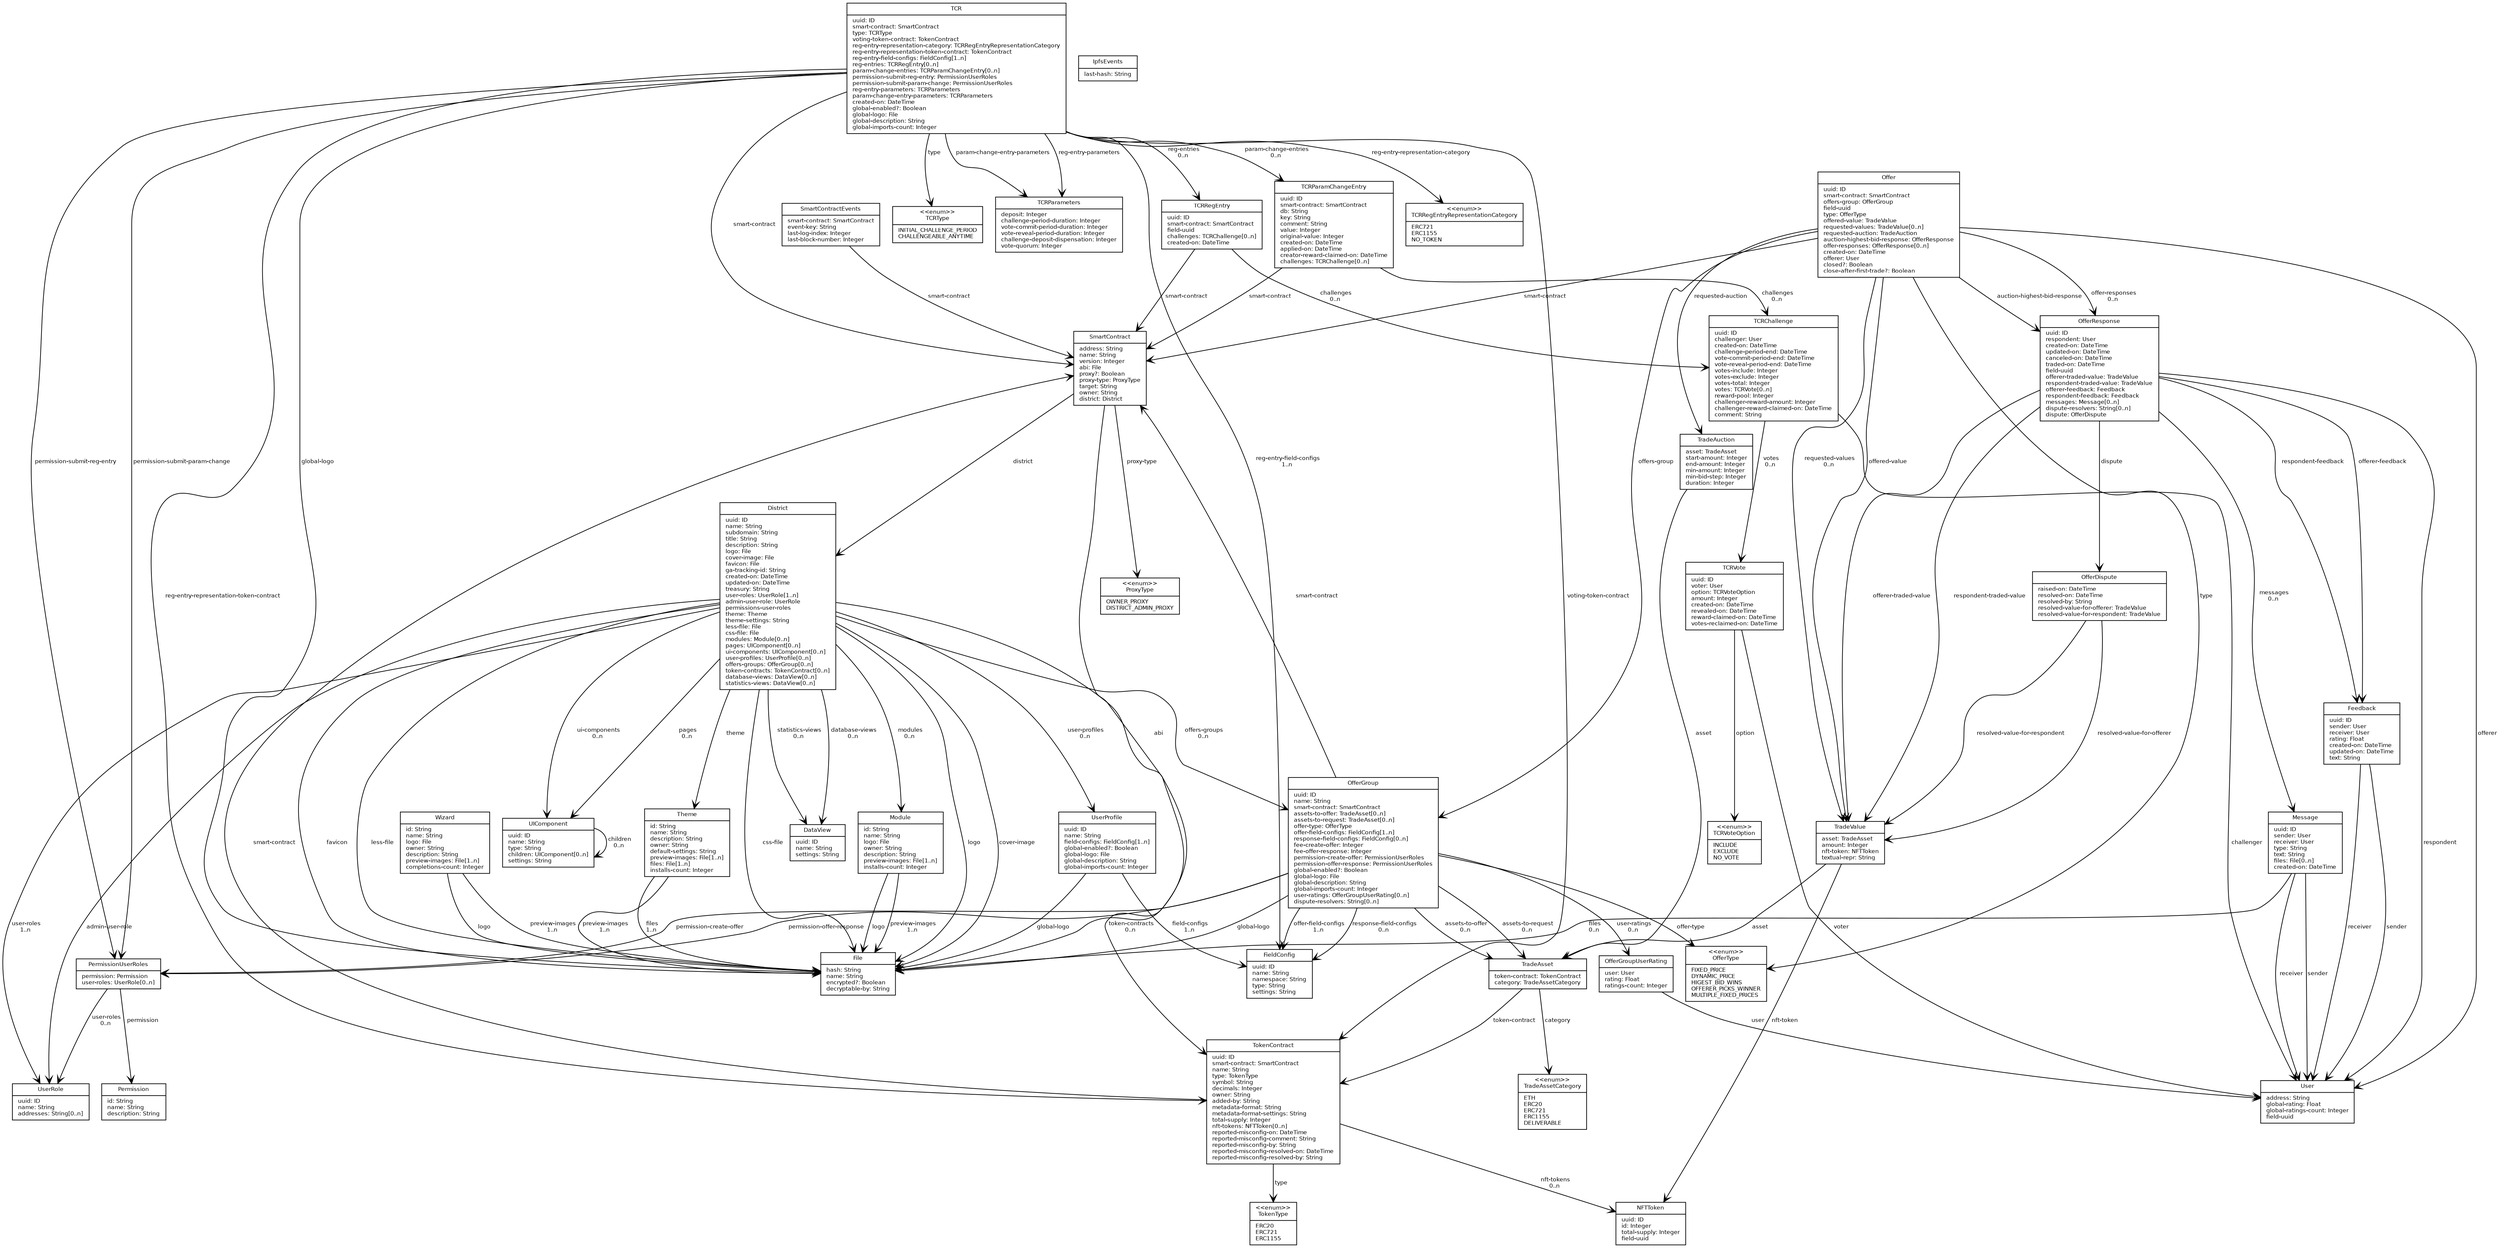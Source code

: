 digraph G {
  fontname = "Bitstream Vera Sans"
  fontsize = 8
  dpi = 300

  node [
    fontname = "Bitstream Vera Sans"
    fontsize = 8
    shape = "record"
  ]

  edge [
    fontname = "Bitstream Vera Sans"
    fontsize = 8
    arrowhead = "open"
    labelangle = 45
    labeldistance = 1.1
  ]
User [label="{User|address: String\lglobal-rating: Float\lglobal-ratings-count: Integer\lfield-uuid\l}";]
PermissionUserRoles [label="{PermissionUserRoles|permission: Permission\luser-roles: UserRole[0..n]\l}";]
ProxyType [label="{\<\<enum\>\>\nProxyType|OWNER_PROXY\lDISTRICT_ADMIN_PROXY\l}";]
TCRChallenge [label="{TCRChallenge|uuid: ID\lchallenger: User\lcreated-on: DateTime\lchallenge-period-end: DateTime\lvote-commit-period-end: DateTime\lvote-reveal-period-end: DateTime\lvotes-include: Integer\lvotes-exclude: Integer\lvotes-total: Integer\lvotes: TCRVote[0..n]\lreward-pool: Integer\lchallenger-reward-amount: Integer\lchallenger-reward-claimed-on: DateTime\lcomment: String\l}";]
TCRVoteOption [label="{\<\<enum\>\>\nTCRVoteOption|INCLUDE\lEXCLUDE\lNO_VOTE\l}";]
Theme [label="{Theme|id: String\lname: String\ldescription: String\lowner: String\ldefault-settings: String\lpreview-images: File[1..n]\lfiles: File[1..n]\linstalls-count: Integer\l}";]
Permission [label="{Permission|id: String\lname: String\ldescription: String\l}";]
TradeAsset [label="{TradeAsset|token-contract: TokenContract\lcategory: TradeAssetCategory\l}";]
UIComponent [label="{UIComponent|uuid: ID\lname: String\ltype: String\lchildren: UIComponent[0..n]\lsettings: String\l}";]
UserRole [label="{UserRole|uuid: ID\lname: String\laddresses: String[0..n]\l}";]
SmartContract [label="{SmartContract|address: String\lname: String\lversion: Integer\labi: File\lproxy?: Boolean\lproxy-type: ProxyType\ltarget: String\lowner: String\ldistrict: District\l}";]
TCRRegEntry [label="{TCRRegEntry|uuid: ID\lsmart-contract: SmartContract\lfield-uuid\lchallenges: TCRChallenge[0..n]\lcreated-on: DateTime\l}";]
TCR [label="{TCR|uuid: ID\lsmart-contract: SmartContract\ltype: TCRType\lvoting-token-contract: TokenContract\lreg-entry-representation-category: TCRRegEntryRepresentationCategory\lreg-entry-representation-token-contract: TokenContract\lreg-entry-field-configs: FieldConfig[1..n]\lreg-entries: TCRRegEntry[0..n]\lparam-change-entries: TCRParamChangeEntry[0..n]\lpermission-submit-reg-entry: PermissionUserRoles\lpermission-submit-param-change: PermissionUserRoles\lreg-entry-parameters: TCRParameters\lparam-change-entry-parameters: TCRParameters\lcreated-on: DateTime\lglobal-enabled?: Boolean\lglobal-logo: File\lglobal-description: String\lglobal-imports-count: Integer\l}";]
SmartContractEvents [label="{SmartContractEvents|smart-contract: SmartContract\levent-key: String\llast-log-index: Integer\llast-block-number: Integer\l}";]
Offer [label="{Offer|uuid: ID\lsmart-contract: SmartContract\loffers-group: OfferGroup\lfield-uuid\ltype: OfferType\loffered-value: TradeValue\lrequested-values: TradeValue[0..n]\lrequested-auction: TradeAuction\lauction-highest-bid-response: OfferResponse\loffer-responses: OfferResponse[0..n]\lcreated-on: DateTime\lofferer: User\lclosed?: Boolean\lclose-after-first-trade?: Boolean\l}";]
TCRParamChangeEntry [label="{TCRParamChangeEntry|uuid: ID\lsmart-contract: SmartContract\ldb: String\lkey: String\lcomment: String\lvalue: Integer\loriginal-value: Integer\lcreated-on: DateTime\lapplied-on: DateTime\lcreator-reward-claimed-on: DateTime\lchallenges: TCRChallenge[0..n]\l}";]
Module [label="{Module|id: String\lname: String\llogo: File\lowner: String\ldescription: String\lpreview-images: File[1..n]\linstalls-count: Integer\l}";]
NFTToken [label="{NFTToken|uuid: ID\lid: Integer\ltotal-supply: Integer\lfield-uuid\l}";]
TradeValue [label="{TradeValue|asset: TradeAsset\lamount: Integer\lnft-token: NFTToken\ltextual-repr: String\l}";]
OfferGroup [label="{OfferGroup|uuid: ID\lname: String\lsmart-contract: SmartContract\lassets-to-offer: TradeAsset[0..n]\lassets-to-request: TradeAsset[0..n]\loffer-type: OfferType\loffer-field-configs: FieldConfig[1..n]\lresponse-field-configs: FieldConfig[0..n]\lfee-create-offer: Integer\lfee-offer-response: Integer\lpermission-create-offer: PermissionUserRoles\lpermission-offer-response: PermissionUserRoles\lglobal-enabled?: Boolean\lglobal-logo: File\lglobal-description: String\lglobal-imports-count: Integer\luser-ratings: OfferGroupUserRating[0..n]\ldispute-resolvers: String[0..n]\l}";]
TokenType [label="{\<\<enum\>\>\nTokenType|ERC20\lERC721\lERC1155\l}";]
FieldConfig [label="{FieldConfig|uuid: ID\lname: String\lnamespace: String\ltype: String\lsettings: String\l}";]
Wizard [label="{Wizard|id: String\lname: String\llogo: File\lowner: String\ldescription: String\lpreview-images: File[1..n]\lcompletions-count: Integer\l}";]
TCRType [label="{\<\<enum\>\>\nTCRType|INITIAL_CHALLENGE_PERIOD\lCHALLENGEABLE_ANYTIME\l}";]
Message [label="{Message|uuid: ID\lsender: User\lreceiver: User\ltype: String\ltext: String\lfiles: File[0..n]\lcreated-on: DateTime\l}";]
DataView [label="{DataView|uuid: ID\lname: String\lsettings: String\l}";]
TCRParameters [label="{TCRParameters|deposit: Integer\lchallenge-period-duration: Integer\lvote-commit-period-duration: Integer\lvote-reveal-period-duration: Integer\lchallenge-deposit-dispensation: Integer\lvote-quorum: Integer\l}";]
IpfsEvents [label="{IpfsEvents|last-hash: String\l}";]
UserProfile [label="{UserProfile|uuid: ID\lname: String\lfield-configs: FieldConfig[1..n]\lglobal-enabled?: Boolean\lglobal-logo: File\lglobal-description: String\lglobal-imports-count: Integer\l}";]
Feedback [label="{Feedback|uuid: ID\lsender: User\lreceiver: User\lrating: Float\lcreated-on: DateTime\lupdated-on: DateTime\ltext: String\l}";]
TokenContract [label="{TokenContract|uuid: ID\lsmart-contract: SmartContract\lname: String\ltype: TokenType\lsymbol: String\ldecimals: Integer\lowner: String\ladded-by: String\lmetadata-format: String\lmetadata-format-settings: String\ltotal-supply: Integer\lnft-tokens: NFTToken[0..n]\lreported-misconfig-on: DateTime\lreported-misconfig-comment: String\lreported-misconfig-by: String\lreported-misconfig-resolved-on: DateTime\lreported-misconfig-resolved-by: String\l}";]
TradeAuction [label="{TradeAuction|asset: TradeAsset\lstart-amount: Integer\lend-amount: Integer\lmin-amount: Integer\lmin-bid-step: Integer\lduration: Integer\l}";]
OfferDispute [label="{OfferDispute|raised-on: DateTime\lresolved-on: DateTime\lresolved-by: String\lresolved-value-for-offerer: TradeValue\lresolved-value-for-respondent: TradeValue\l}";]
OfferResponse [label="{OfferResponse|uuid: ID\lrespondent: User\lcreated-on: DateTime\lupdated-on: DateTime\lcanceled-on: DateTime\ltraded-on: DateTime\lfield-uuid\lofferer-traded-value: TradeValue\lrespondent-traded-value: TradeValue\lofferer-feedback: Feedback\lrespondent-feedback: Feedback\lmessages: Message[0..n]\ldispute-resolvers: String[0..n]\ldispute: OfferDispute\l}";]
District [label="{District|uuid: ID\lname: String\lsubdomain: String\ltitle: String\ldescription: String\llogo: File\lcover-image: File\lfavicon: File\lga-tracking-id: String\lcreated-on: DateTime\lupdated-on: DateTime\ltreasury: String\luser-roles: UserRole[1..n]\ladmin-user-role: UserRole\lpermissions-user-roles\ltheme: Theme\ltheme-settings: String\lless-file: File\lcss-file: File\lmodules: Module[0..n]\lpages: UIComponent[0..n]\lui-components: UIComponent[0..n]\luser-profiles: UserProfile[0..n]\loffers-groups: OfferGroup[0..n]\ltoken-contracts: TokenContract[0..n]\ldatabase-views: DataView[0..n]\lstatistics-views: DataView[0..n]\l}";]
TradeAssetCategory [label="{\<\<enum\>\>\nTradeAssetCategory|ETH\lERC20\lERC721\lERC1155\lDELIVERABLE\l}";]
File [label="{File|hash: String\lname: String\lencrypted?: Boolean\ldecryptable-by: String\l}";]
OfferType [label="{\<\<enum\>\>\nOfferType|FIXED_PRICE\lDYNAMIC_PRICE\lHIGEST_BID_WINS\lOFFERER_PICKS_WINNER\lMULTIPLE_FIXED_PRICES\l}";]
OfferGroupUserRating [label="{OfferGroupUserRating|user: User\lrating: Float\lratings-count: Integer\l}";]
TCRRegEntryRepresentationCategory [label="{\<\<enum\>\>\nTCRRegEntryRepresentationCategory|ERC721\lERC1155\lNO_TOKEN\l}";]
TCRVote [label="{TCRVote|uuid: ID\lvoter: User\loption: TCRVoteOption\lamount: Integer\lcreated-on: DateTime\lrevealed-on: DateTime\lreward-claimed-on: DateTime\lvotes-reclaimed-on: DateTime\l}";]
PermissionUserRoles -> Permission [label=" permission";]
PermissionUserRoles -> UserRole [label=" user-roles
0..n";]
TCRChallenge -> User [label=" challenger";]
TCRChallenge -> TCRVote [label=" votes
0..n";]
Theme -> File [label=" preview-images
1..n";]
Theme -> File [label=" files
1..n";]
TradeAsset -> TokenContract [label=" token-contract";]
TradeAsset -> TradeAssetCategory [label=" category";]
UIComponent -> UIComponent [label=" children
0..n";]
SmartContract -> File [label=" abi";]
SmartContract -> ProxyType [label=" proxy-type";]
SmartContract -> District [label=" district";]
TCRRegEntry -> SmartContract [label=" smart-contract";]
TCRRegEntry -> TCRChallenge [label=" challenges
0..n";]
TCR -> SmartContract [label=" smart-contract";]
TCR -> TCRType [label=" type";]
TCR -> TokenContract [label=" voting-token-contract";]
TCR -> TCRRegEntryRepresentationCategory [label=" reg-entry-representation-category";]
TCR -> TokenContract [label=" reg-entry-representation-token-contract";]
TCR -> FieldConfig [label=" reg-entry-field-configs
1..n";]
TCR -> TCRRegEntry [label=" reg-entries
0..n";]
TCR -> TCRParamChangeEntry [label=" param-change-entries
0..n";]
TCR -> PermissionUserRoles [label=" permission-submit-reg-entry";]
TCR -> PermissionUserRoles [label=" permission-submit-param-change";]
TCR -> TCRParameters [label=" reg-entry-parameters";]
TCR -> TCRParameters [label=" param-change-entry-parameters";]
TCR -> File [label=" global-logo";]
SmartContractEvents -> SmartContract [label=" smart-contract";]
Offer -> SmartContract [label=" smart-contract";]
Offer -> OfferGroup [label=" offers-group";]
Offer -> OfferType [label=" type";]
Offer -> TradeValue [label=" offered-value";]
Offer -> TradeValue [label=" requested-values
0..n";]
Offer -> TradeAuction [label=" requested-auction";]
Offer -> OfferResponse [label=" auction-highest-bid-response";]
Offer -> OfferResponse [label=" offer-responses
0..n";]
Offer -> User [label=" offerer";]
TCRParamChangeEntry -> SmartContract [label=" smart-contract";]
TCRParamChangeEntry -> TCRChallenge [label=" challenges
0..n";]
Module -> File [label=" logo";]
Module -> File [label=" preview-images
1..n";]
TradeValue -> TradeAsset [label=" asset";]
TradeValue -> NFTToken [label=" nft-token";]
OfferGroup -> SmartContract [label=" smart-contract";]
OfferGroup -> TradeAsset [label=" assets-to-offer
0..n";]
OfferGroup -> TradeAsset [label=" assets-to-request
0..n";]
OfferGroup -> OfferType [label=" offer-type";]
OfferGroup -> FieldConfig [label=" offer-field-configs
1..n";]
OfferGroup -> FieldConfig [label=" response-field-configs
0..n";]
OfferGroup -> PermissionUserRoles [label=" permission-create-offer";]
OfferGroup -> PermissionUserRoles [label=" permission-offer-response";]
OfferGroup -> File [label=" global-logo";]
OfferGroup -> OfferGroupUserRating [label=" user-ratings
0..n";]
Wizard -> File [label=" logo";]
Wizard -> File [label=" preview-images
1..n";]
Message -> User [label=" sender";]
Message -> User [label=" receiver";]
Message -> File [label=" files
0..n";]
UserProfile -> FieldConfig [label=" field-configs
1..n";]
UserProfile -> File [label=" global-logo";]
Feedback -> User [label=" sender";]
Feedback -> User [label=" receiver";]
TokenContract -> SmartContract [label=" smart-contract";]
TokenContract -> TokenType [label=" type";]
TokenContract -> NFTToken [label=" nft-tokens
0..n";]
TradeAuction -> TradeAsset [label=" asset";]
OfferDispute -> TradeValue [label=" resolved-value-for-offerer";]
OfferDispute -> TradeValue [label=" resolved-value-for-respondent";]
OfferResponse -> User [label=" respondent";]
OfferResponse -> TradeValue [label=" offerer-traded-value";]
OfferResponse -> TradeValue [label=" respondent-traded-value";]
OfferResponse -> Feedback [label=" offerer-feedback";]
OfferResponse -> Feedback [label=" respondent-feedback";]
OfferResponse -> Message [label=" messages
0..n";]
OfferResponse -> OfferDispute [label=" dispute";]
District -> File [label=" logo";]
District -> File [label=" cover-image";]
District -> File [label=" favicon";]
District -> UserRole [label=" user-roles
1..n";]
District -> UserRole [label=" admin-user-role";]
District -> Theme [label=" theme";]
District -> File [label=" less-file";]
District -> File [label=" css-file";]
District -> Module [label=" modules
0..n";]
District -> UIComponent [label=" pages
0..n";]
District -> UIComponent [label=" ui-components
0..n";]
District -> UserProfile [label=" user-profiles
0..n";]
District -> OfferGroup [label=" offers-groups
0..n";]
District -> TokenContract [label=" token-contracts
0..n";]
District -> DataView [label=" database-views
0..n";]
District -> DataView [label=" statistics-views
0..n";]
OfferGroupUserRating -> User [label=" user";]
TCRVote -> User [label=" voter";]
TCRVote -> TCRVoteOption [label=" option";]

}